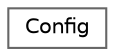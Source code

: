 digraph "Graphical Class Hierarchy"
{
 // LATEX_PDF_SIZE
  bgcolor="transparent";
  edge [fontname=Helvetica,fontsize=10,labelfontname=Helvetica,labelfontsize=10];
  node [fontname=Helvetica,fontsize=10,shape=box,height=0.2,width=0.4];
  rankdir="LR";
  Node0 [id="Node000000",label="Config",height=0.2,width=0.4,color="grey40", fillcolor="white", style="filled",URL="$classConfig.html",tooltip="Class for defining a configuration of atoms and their positions."];
}
